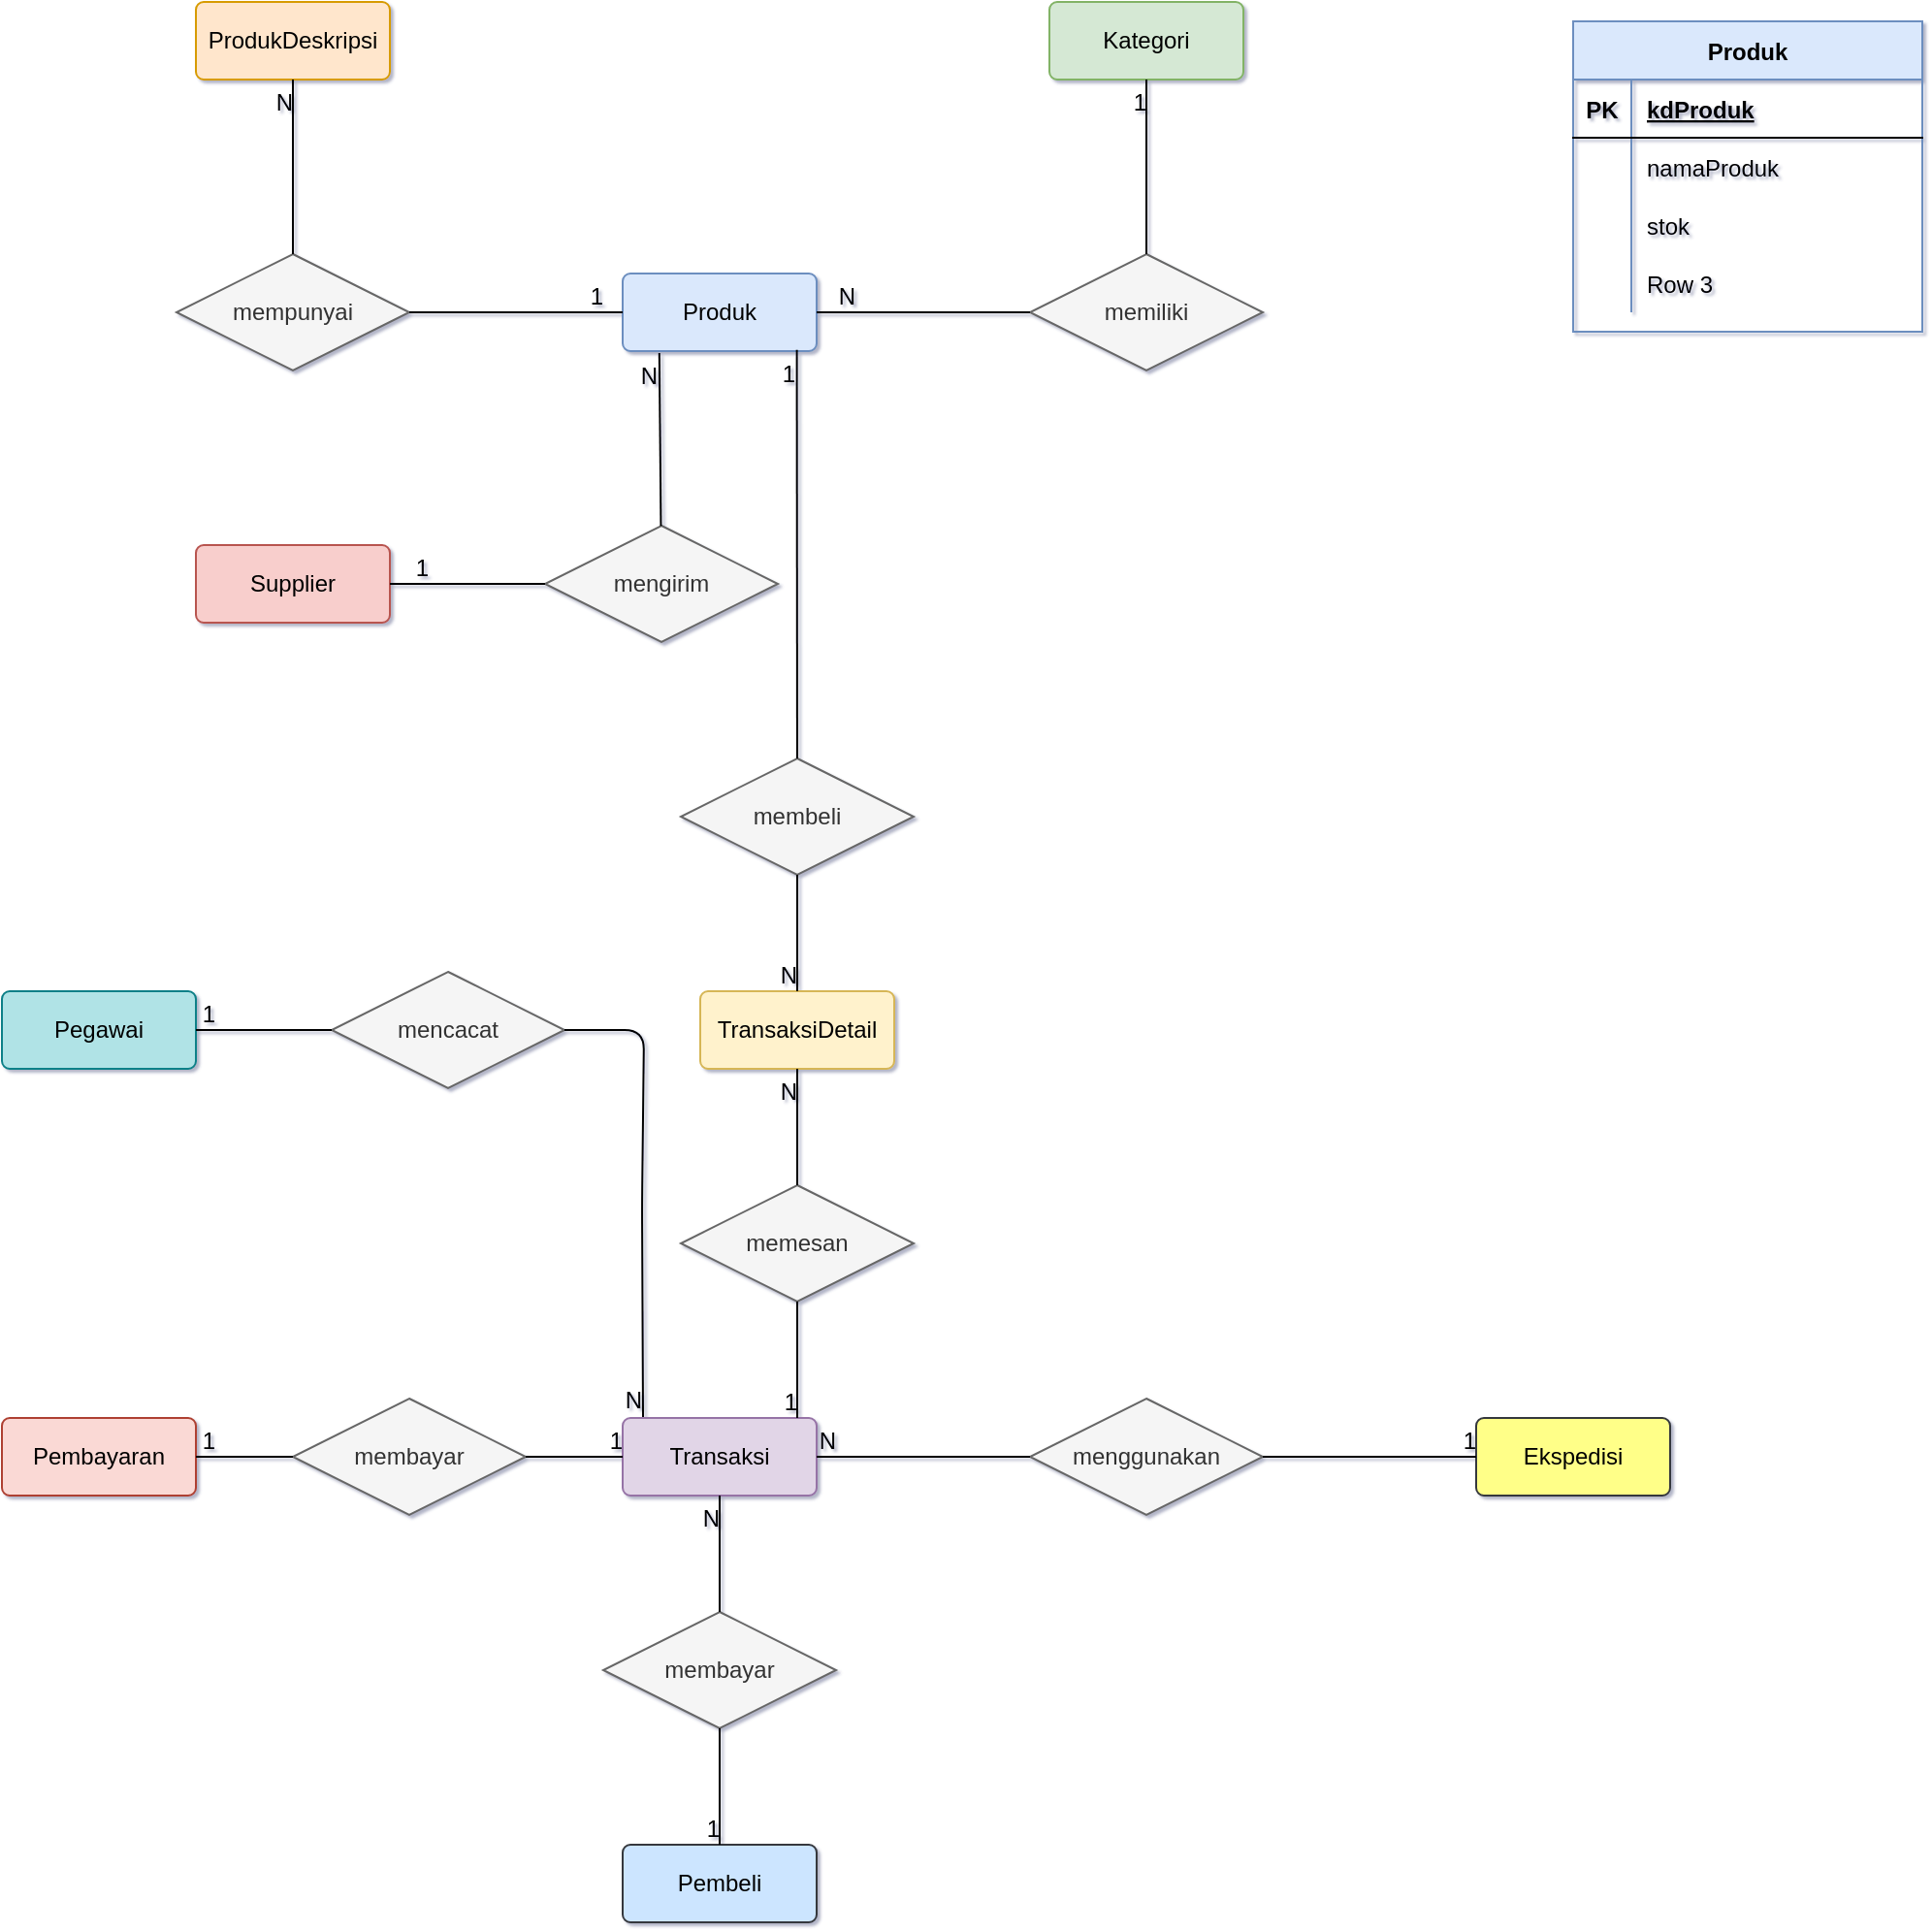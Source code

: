 <mxfile compressed="false" version="20.2.3" type="device">
  <diagram id="gSBCW-bHjOCSsjmVE0Es" name="Page-1">
    <mxGraphModel dx="272" dy="904" grid="1" gridSize="10" guides="1" tooltips="1" connect="1" arrows="1" fold="1" page="0" pageScale="1" pageWidth="850" pageHeight="1100" math="0" shadow="1">
      <root>
        <mxCell id="0" />
        <mxCell id="1" parent="0" />
        <mxCell id="umF9P-U2Hl-YI3VoDnQA-1" value="Produk" style="rounded=1;arcSize=10;whiteSpace=wrap;html=1;align=center;fillColor=#dae8fc;strokeColor=#6c8ebf;" vertex="1" parent="1">
          <mxGeometry x="350" y="40" width="100" height="40" as="geometry" />
        </mxCell>
        <mxCell id="umF9P-U2Hl-YI3VoDnQA-2" value="memiliki" style="shape=rhombus;perimeter=rhombusPerimeter;whiteSpace=wrap;html=1;align=center;fillColor=#f5f5f5;fontColor=#333333;strokeColor=#666666;" vertex="1" parent="1">
          <mxGeometry x="560" y="30" width="120" height="60" as="geometry" />
        </mxCell>
        <mxCell id="umF9P-U2Hl-YI3VoDnQA-3" value="" style="endArrow=none;html=1;rounded=1;" edge="1" parent="1" source="umF9P-U2Hl-YI3VoDnQA-2" target="umF9P-U2Hl-YI3VoDnQA-1">
          <mxGeometry relative="1" as="geometry">
            <mxPoint x="340" y="310" as="sourcePoint" />
            <mxPoint x="500" y="310" as="targetPoint" />
          </mxGeometry>
        </mxCell>
        <mxCell id="umF9P-U2Hl-YI3VoDnQA-4" value="N" style="resizable=0;html=1;align=right;verticalAlign=bottom;" connectable="0" vertex="1" parent="umF9P-U2Hl-YI3VoDnQA-3">
          <mxGeometry x="1" relative="1" as="geometry">
            <mxPoint x="20" as="offset" />
          </mxGeometry>
        </mxCell>
        <mxCell id="umF9P-U2Hl-YI3VoDnQA-5" value="Kategori" style="rounded=1;arcSize=10;whiteSpace=wrap;html=1;align=center;fillColor=#d5e8d4;strokeColor=#82b366;" vertex="1" parent="1">
          <mxGeometry x="570" y="-100" width="100" height="40" as="geometry" />
        </mxCell>
        <mxCell id="umF9P-U2Hl-YI3VoDnQA-6" value="" style="endArrow=none;html=1;rounded=1;" edge="1" parent="1" source="umF9P-U2Hl-YI3VoDnQA-2" target="umF9P-U2Hl-YI3VoDnQA-5">
          <mxGeometry relative="1" as="geometry">
            <mxPoint x="340" y="210" as="sourcePoint" />
            <mxPoint x="500" y="210" as="targetPoint" />
          </mxGeometry>
        </mxCell>
        <mxCell id="umF9P-U2Hl-YI3VoDnQA-7" value="1" style="resizable=0;html=1;align=right;verticalAlign=bottom;" connectable="0" vertex="1" parent="umF9P-U2Hl-YI3VoDnQA-6">
          <mxGeometry x="1" relative="1" as="geometry">
            <mxPoint y="20" as="offset" />
          </mxGeometry>
        </mxCell>
        <mxCell id="umF9P-U2Hl-YI3VoDnQA-8" value="ProdukDeskripsi" style="rounded=1;arcSize=10;whiteSpace=wrap;html=1;align=center;fillColor=#ffe6cc;strokeColor=#d79b00;" vertex="1" parent="1">
          <mxGeometry x="130" y="-100" width="100" height="40" as="geometry" />
        </mxCell>
        <mxCell id="umF9P-U2Hl-YI3VoDnQA-9" value="mempunyai" style="shape=rhombus;perimeter=rhombusPerimeter;whiteSpace=wrap;html=1;align=center;fillColor=#f5f5f5;fontColor=#333333;strokeColor=#666666;" vertex="1" parent="1">
          <mxGeometry x="120" y="30" width="120" height="60" as="geometry" />
        </mxCell>
        <mxCell id="umF9P-U2Hl-YI3VoDnQA-10" value="" style="endArrow=none;html=1;rounded=1;" edge="1" parent="1" source="umF9P-U2Hl-YI3VoDnQA-9" target="umF9P-U2Hl-YI3VoDnQA-1">
          <mxGeometry relative="1" as="geometry">
            <mxPoint x="340" y="210" as="sourcePoint" />
            <mxPoint x="500" y="210" as="targetPoint" />
          </mxGeometry>
        </mxCell>
        <mxCell id="umF9P-U2Hl-YI3VoDnQA-11" value="1" style="resizable=0;html=1;align=right;verticalAlign=bottom;" connectable="0" vertex="1" parent="umF9P-U2Hl-YI3VoDnQA-10">
          <mxGeometry x="1" relative="1" as="geometry">
            <mxPoint x="-10" as="offset" />
          </mxGeometry>
        </mxCell>
        <mxCell id="umF9P-U2Hl-YI3VoDnQA-12" value="" style="endArrow=none;html=1;rounded=1;" edge="1" parent="1" source="umF9P-U2Hl-YI3VoDnQA-9" target="umF9P-U2Hl-YI3VoDnQA-8">
          <mxGeometry relative="1" as="geometry">
            <mxPoint x="290" y="90" as="sourcePoint" />
            <mxPoint x="450" y="90" as="targetPoint" />
          </mxGeometry>
        </mxCell>
        <mxCell id="umF9P-U2Hl-YI3VoDnQA-13" value="N" style="resizable=0;html=1;align=right;verticalAlign=bottom;" connectable="0" vertex="1" parent="umF9P-U2Hl-YI3VoDnQA-12">
          <mxGeometry x="1" relative="1" as="geometry">
            <mxPoint y="20" as="offset" />
          </mxGeometry>
        </mxCell>
        <mxCell id="umF9P-U2Hl-YI3VoDnQA-14" value="Supplier" style="rounded=1;arcSize=10;whiteSpace=wrap;html=1;align=center;fillColor=#f8cecc;strokeColor=#b85450;" vertex="1" parent="1">
          <mxGeometry x="130" y="180" width="100" height="40" as="geometry" />
        </mxCell>
        <mxCell id="umF9P-U2Hl-YI3VoDnQA-15" value="mengirim" style="shape=rhombus;perimeter=rhombusPerimeter;whiteSpace=wrap;html=1;align=center;fillColor=#f5f5f5;fontColor=#333333;strokeColor=#666666;" vertex="1" parent="1">
          <mxGeometry x="310" y="170" width="120" height="60" as="geometry" />
        </mxCell>
        <mxCell id="umF9P-U2Hl-YI3VoDnQA-16" value="" style="endArrow=none;html=1;rounded=1;" edge="1" parent="1" source="umF9P-U2Hl-YI3VoDnQA-15" target="umF9P-U2Hl-YI3VoDnQA-14">
          <mxGeometry relative="1" as="geometry">
            <mxPoint x="290" y="90" as="sourcePoint" />
            <mxPoint x="450" y="90" as="targetPoint" />
          </mxGeometry>
        </mxCell>
        <mxCell id="umF9P-U2Hl-YI3VoDnQA-17" value="1" style="resizable=0;html=1;align=right;verticalAlign=bottom;" connectable="0" vertex="1" parent="umF9P-U2Hl-YI3VoDnQA-16">
          <mxGeometry x="1" relative="1" as="geometry">
            <mxPoint x="20" as="offset" />
          </mxGeometry>
        </mxCell>
        <mxCell id="umF9P-U2Hl-YI3VoDnQA-18" value="" style="endArrow=none;html=1;rounded=1;entryX=0.189;entryY=1.025;entryDx=0;entryDy=0;entryPerimeter=0;" edge="1" parent="1" source="umF9P-U2Hl-YI3VoDnQA-15" target="umF9P-U2Hl-YI3VoDnQA-1">
          <mxGeometry relative="1" as="geometry">
            <mxPoint x="260" y="20" as="sourcePoint" />
            <mxPoint x="370" y="100" as="targetPoint" />
          </mxGeometry>
        </mxCell>
        <mxCell id="umF9P-U2Hl-YI3VoDnQA-19" value="N" style="resizable=0;html=1;align=right;verticalAlign=bottom;" connectable="0" vertex="1" parent="umF9P-U2Hl-YI3VoDnQA-18">
          <mxGeometry x="1" relative="1" as="geometry">
            <mxPoint y="20" as="offset" />
          </mxGeometry>
        </mxCell>
        <mxCell id="umF9P-U2Hl-YI3VoDnQA-20" value="TransaksiDetail" style="rounded=1;arcSize=10;whiteSpace=wrap;html=1;align=center;fillColor=#fff2cc;strokeColor=#d6b656;" vertex="1" parent="1">
          <mxGeometry x="390" y="410" width="100" height="40" as="geometry" />
        </mxCell>
        <mxCell id="umF9P-U2Hl-YI3VoDnQA-21" value="membeli" style="shape=rhombus;perimeter=rhombusPerimeter;whiteSpace=wrap;html=1;align=center;fillColor=#f5f5f5;fontColor=#333333;strokeColor=#666666;" vertex="1" parent="1">
          <mxGeometry x="380" y="290" width="120" height="60" as="geometry" />
        </mxCell>
        <mxCell id="umF9P-U2Hl-YI3VoDnQA-22" value="" style="endArrow=none;html=1;rounded=1;entryX=0.898;entryY=0.985;entryDx=0;entryDy=0;entryPerimeter=0;" edge="1" parent="1" source="umF9P-U2Hl-YI3VoDnQA-21" target="umF9P-U2Hl-YI3VoDnQA-1">
          <mxGeometry relative="1" as="geometry">
            <mxPoint x="260" y="300" as="sourcePoint" />
            <mxPoint x="440" y="90" as="targetPoint" />
          </mxGeometry>
        </mxCell>
        <mxCell id="umF9P-U2Hl-YI3VoDnQA-23" value="1" style="resizable=0;html=1;align=right;verticalAlign=bottom;" connectable="0" vertex="1" parent="umF9P-U2Hl-YI3VoDnQA-22">
          <mxGeometry x="1" relative="1" as="geometry">
            <mxPoint y="21" as="offset" />
          </mxGeometry>
        </mxCell>
        <mxCell id="umF9P-U2Hl-YI3VoDnQA-24" value="" style="endArrow=none;html=1;rounded=1;" edge="1" parent="1" source="umF9P-U2Hl-YI3VoDnQA-21" target="umF9P-U2Hl-YI3VoDnQA-20">
          <mxGeometry relative="1" as="geometry">
            <mxPoint x="260" y="400" as="sourcePoint" />
            <mxPoint x="420" y="400" as="targetPoint" />
          </mxGeometry>
        </mxCell>
        <mxCell id="umF9P-U2Hl-YI3VoDnQA-25" value="N" style="resizable=0;html=1;align=right;verticalAlign=bottom;" connectable="0" vertex="1" parent="umF9P-U2Hl-YI3VoDnQA-24">
          <mxGeometry x="1" relative="1" as="geometry" />
        </mxCell>
        <mxCell id="umF9P-U2Hl-YI3VoDnQA-26" value="Transaksi" style="rounded=1;arcSize=10;whiteSpace=wrap;html=1;align=center;fillColor=#e1d5e7;strokeColor=#9673a6;" vertex="1" parent="1">
          <mxGeometry x="350" y="630" width="100" height="40" as="geometry" />
        </mxCell>
        <mxCell id="umF9P-U2Hl-YI3VoDnQA-27" value="memesan" style="shape=rhombus;perimeter=rhombusPerimeter;whiteSpace=wrap;html=1;align=center;fillColor=#f5f5f5;fontColor=#333333;strokeColor=#666666;" vertex="1" parent="1">
          <mxGeometry x="380" y="510" width="120" height="60" as="geometry" />
        </mxCell>
        <mxCell id="umF9P-U2Hl-YI3VoDnQA-28" value="" style="endArrow=none;html=1;rounded=1;" edge="1" parent="1" source="umF9P-U2Hl-YI3VoDnQA-27" target="umF9P-U2Hl-YI3VoDnQA-20">
          <mxGeometry relative="1" as="geometry">
            <mxPoint x="260" y="500" as="sourcePoint" />
            <mxPoint x="420" y="500" as="targetPoint" />
          </mxGeometry>
        </mxCell>
        <mxCell id="umF9P-U2Hl-YI3VoDnQA-29" value="N" style="resizable=0;html=1;align=right;verticalAlign=bottom;" connectable="0" vertex="1" parent="umF9P-U2Hl-YI3VoDnQA-28">
          <mxGeometry x="1" relative="1" as="geometry">
            <mxPoint y="20" as="offset" />
          </mxGeometry>
        </mxCell>
        <mxCell id="umF9P-U2Hl-YI3VoDnQA-30" value="" style="endArrow=none;html=1;rounded=1;entryX=0.9;entryY=0;entryDx=0;entryDy=0;entryPerimeter=0;" edge="1" parent="1" source="umF9P-U2Hl-YI3VoDnQA-27" target="umF9P-U2Hl-YI3VoDnQA-26">
          <mxGeometry relative="1" as="geometry">
            <mxPoint x="260" y="500" as="sourcePoint" />
            <mxPoint x="420" y="500" as="targetPoint" />
          </mxGeometry>
        </mxCell>
        <mxCell id="umF9P-U2Hl-YI3VoDnQA-31" value="1" style="resizable=0;html=1;align=right;verticalAlign=bottom;" connectable="0" vertex="1" parent="umF9P-U2Hl-YI3VoDnQA-30">
          <mxGeometry x="1" relative="1" as="geometry">
            <mxPoint as="offset" />
          </mxGeometry>
        </mxCell>
        <mxCell id="umF9P-U2Hl-YI3VoDnQA-32" value="Pegawai" style="rounded=1;arcSize=10;whiteSpace=wrap;html=1;align=center;fillColor=#b0e3e6;strokeColor=#0e8088;" vertex="1" parent="1">
          <mxGeometry x="30" y="410" width="100" height="40" as="geometry" />
        </mxCell>
        <mxCell id="umF9P-U2Hl-YI3VoDnQA-33" value="mencacat" style="shape=rhombus;perimeter=rhombusPerimeter;whiteSpace=wrap;html=1;align=center;fillColor=#f5f5f5;fontColor=#333333;strokeColor=#666666;" vertex="1" parent="1">
          <mxGeometry x="200" y="400" width="120" height="60" as="geometry" />
        </mxCell>
        <mxCell id="umF9P-U2Hl-YI3VoDnQA-36" value="" style="endArrow=none;html=1;rounded=1;" edge="1" parent="1" source="umF9P-U2Hl-YI3VoDnQA-33" target="umF9P-U2Hl-YI3VoDnQA-32">
          <mxGeometry relative="1" as="geometry">
            <mxPoint x="260" y="500" as="sourcePoint" />
            <mxPoint x="420" y="500" as="targetPoint" />
          </mxGeometry>
        </mxCell>
        <mxCell id="umF9P-U2Hl-YI3VoDnQA-37" value="1" style="resizable=0;html=1;align=right;verticalAlign=bottom;" connectable="0" vertex="1" parent="umF9P-U2Hl-YI3VoDnQA-36">
          <mxGeometry x="1" relative="1" as="geometry">
            <mxPoint x="10" as="offset" />
          </mxGeometry>
        </mxCell>
        <mxCell id="umF9P-U2Hl-YI3VoDnQA-38" value="" style="endArrow=none;html=1;rounded=1;entryX=0.105;entryY=-0.013;entryDx=0;entryDy=0;entryPerimeter=0;" edge="1" parent="1" source="umF9P-U2Hl-YI3VoDnQA-33" target="umF9P-U2Hl-YI3VoDnQA-26">
          <mxGeometry relative="1" as="geometry">
            <mxPoint x="260" y="650" as="sourcePoint" />
            <mxPoint x="370" y="650" as="targetPoint" />
            <Array as="points">
              <mxPoint x="361" y="430" />
              <mxPoint x="360" y="520" />
            </Array>
          </mxGeometry>
        </mxCell>
        <mxCell id="umF9P-U2Hl-YI3VoDnQA-39" value="N" style="resizable=0;html=1;align=right;verticalAlign=bottom;" connectable="0" vertex="1" parent="umF9P-U2Hl-YI3VoDnQA-38">
          <mxGeometry x="1" relative="1" as="geometry" />
        </mxCell>
        <mxCell id="umF9P-U2Hl-YI3VoDnQA-40" value="Pembayaran" style="rounded=1;arcSize=10;whiteSpace=wrap;html=1;align=center;fillColor=#fad9d5;strokeColor=#ae4132;" vertex="1" parent="1">
          <mxGeometry x="30" y="630" width="100" height="40" as="geometry" />
        </mxCell>
        <mxCell id="umF9P-U2Hl-YI3VoDnQA-41" value="membayar" style="shape=rhombus;perimeter=rhombusPerimeter;whiteSpace=wrap;html=1;align=center;fillColor=#f5f5f5;fontColor=#333333;strokeColor=#666666;" vertex="1" parent="1">
          <mxGeometry x="180" y="620" width="120" height="60" as="geometry" />
        </mxCell>
        <mxCell id="umF9P-U2Hl-YI3VoDnQA-42" value="" style="endArrow=none;html=1;rounded=0;" edge="1" parent="1" source="umF9P-U2Hl-YI3VoDnQA-41" target="umF9P-U2Hl-YI3VoDnQA-26">
          <mxGeometry relative="1" as="geometry">
            <mxPoint x="270" y="420" as="sourcePoint" />
            <mxPoint x="430" y="420" as="targetPoint" />
          </mxGeometry>
        </mxCell>
        <mxCell id="umF9P-U2Hl-YI3VoDnQA-43" value="1" style="resizable=0;html=1;align=right;verticalAlign=bottom;" connectable="0" vertex="1" parent="umF9P-U2Hl-YI3VoDnQA-42">
          <mxGeometry x="1" relative="1" as="geometry" />
        </mxCell>
        <mxCell id="umF9P-U2Hl-YI3VoDnQA-44" value="" style="endArrow=none;html=1;rounded=0;" edge="1" parent="1" source="umF9P-U2Hl-YI3VoDnQA-41" target="umF9P-U2Hl-YI3VoDnQA-40">
          <mxGeometry relative="1" as="geometry">
            <mxPoint x="270" y="420" as="sourcePoint" />
            <mxPoint x="430" y="420" as="targetPoint" />
          </mxGeometry>
        </mxCell>
        <mxCell id="umF9P-U2Hl-YI3VoDnQA-45" value="1" style="resizable=0;html=1;align=right;verticalAlign=bottom;" connectable="0" vertex="1" parent="umF9P-U2Hl-YI3VoDnQA-44">
          <mxGeometry x="1" relative="1" as="geometry">
            <mxPoint x="10" as="offset" />
          </mxGeometry>
        </mxCell>
        <mxCell id="umF9P-U2Hl-YI3VoDnQA-46" value="Ekspedisi" style="rounded=1;arcSize=10;whiteSpace=wrap;html=1;align=center;fillColor=#ffff88;strokeColor=#36393d;" vertex="1" parent="1">
          <mxGeometry x="790" y="630" width="100" height="40" as="geometry" />
        </mxCell>
        <mxCell id="umF9P-U2Hl-YI3VoDnQA-47" value="menggunakan" style="shape=rhombus;perimeter=rhombusPerimeter;whiteSpace=wrap;html=1;align=center;fillColor=#f5f5f5;fontColor=#333333;strokeColor=#666666;" vertex="1" parent="1">
          <mxGeometry x="560" y="620" width="120" height="60" as="geometry" />
        </mxCell>
        <mxCell id="umF9P-U2Hl-YI3VoDnQA-48" value="" style="endArrow=none;html=1;rounded=0;" edge="1" parent="1" source="umF9P-U2Hl-YI3VoDnQA-47" target="umF9P-U2Hl-YI3VoDnQA-26">
          <mxGeometry relative="1" as="geometry">
            <mxPoint x="340" y="540" as="sourcePoint" />
            <mxPoint x="500" y="540" as="targetPoint" />
          </mxGeometry>
        </mxCell>
        <mxCell id="umF9P-U2Hl-YI3VoDnQA-49" value="N" style="resizable=0;html=1;align=right;verticalAlign=bottom;" connectable="0" vertex="1" parent="umF9P-U2Hl-YI3VoDnQA-48">
          <mxGeometry x="1" relative="1" as="geometry">
            <mxPoint x="10" as="offset" />
          </mxGeometry>
        </mxCell>
        <mxCell id="umF9P-U2Hl-YI3VoDnQA-50" value="" style="endArrow=none;html=1;rounded=0;" edge="1" parent="1" source="umF9P-U2Hl-YI3VoDnQA-47" target="umF9P-U2Hl-YI3VoDnQA-46">
          <mxGeometry relative="1" as="geometry">
            <mxPoint x="650" y="540" as="sourcePoint" />
            <mxPoint x="810" y="540" as="targetPoint" />
          </mxGeometry>
        </mxCell>
        <mxCell id="umF9P-U2Hl-YI3VoDnQA-51" value="1" style="resizable=0;html=1;align=right;verticalAlign=bottom;" connectable="0" vertex="1" parent="umF9P-U2Hl-YI3VoDnQA-50">
          <mxGeometry x="1" relative="1" as="geometry">
            <mxPoint as="offset" />
          </mxGeometry>
        </mxCell>
        <mxCell id="umF9P-U2Hl-YI3VoDnQA-52" value="membayar" style="shape=rhombus;perimeter=rhombusPerimeter;whiteSpace=wrap;html=1;align=center;fillColor=#f5f5f5;fontColor=#333333;strokeColor=#666666;" vertex="1" parent="1">
          <mxGeometry x="340" y="730" width="120" height="60" as="geometry" />
        </mxCell>
        <mxCell id="umF9P-U2Hl-YI3VoDnQA-53" value="" style="endArrow=none;html=1;rounded=0;" edge="1" parent="1" source="umF9P-U2Hl-YI3VoDnQA-52" target="umF9P-U2Hl-YI3VoDnQA-26">
          <mxGeometry relative="1" as="geometry">
            <mxPoint x="410" y="570" as="sourcePoint" />
            <mxPoint x="570" y="570" as="targetPoint" />
          </mxGeometry>
        </mxCell>
        <mxCell id="umF9P-U2Hl-YI3VoDnQA-54" value="N" style="resizable=0;html=1;align=right;verticalAlign=bottom;" connectable="0" vertex="1" parent="umF9P-U2Hl-YI3VoDnQA-53">
          <mxGeometry x="1" relative="1" as="geometry">
            <mxPoint y="20" as="offset" />
          </mxGeometry>
        </mxCell>
        <mxCell id="umF9P-U2Hl-YI3VoDnQA-55" value="Pembeli" style="rounded=1;arcSize=10;whiteSpace=wrap;html=1;align=center;fillColor=#cce5ff;strokeColor=#36393d;" vertex="1" parent="1">
          <mxGeometry x="350" y="850" width="100" height="40" as="geometry" />
        </mxCell>
        <mxCell id="umF9P-U2Hl-YI3VoDnQA-56" value="" style="endArrow=none;html=1;rounded=0;" edge="1" parent="1" source="umF9P-U2Hl-YI3VoDnQA-52" target="umF9P-U2Hl-YI3VoDnQA-55">
          <mxGeometry relative="1" as="geometry">
            <mxPoint x="410" y="780" as="sourcePoint" />
            <mxPoint x="570" y="780" as="targetPoint" />
          </mxGeometry>
        </mxCell>
        <mxCell id="umF9P-U2Hl-YI3VoDnQA-57" value="1" style="resizable=0;html=1;align=right;verticalAlign=bottom;" connectable="0" vertex="1" parent="umF9P-U2Hl-YI3VoDnQA-56">
          <mxGeometry x="1" relative="1" as="geometry" />
        </mxCell>
        <mxCell id="umF9P-U2Hl-YI3VoDnQA-58" value="Produk" style="shape=table;startSize=30;container=1;collapsible=1;childLayout=tableLayout;fixedRows=1;rowLines=0;fontStyle=1;align=center;resizeLast=1;fillColor=#dae8fc;strokeColor=#6c8ebf;" vertex="1" parent="1">
          <mxGeometry x="840" y="-90" width="180" height="160" as="geometry" />
        </mxCell>
        <mxCell id="umF9P-U2Hl-YI3VoDnQA-59" value="" style="shape=tableRow;horizontal=0;startSize=0;swimlaneHead=0;swimlaneBody=0;fillColor=none;collapsible=0;dropTarget=0;points=[[0,0.5],[1,0.5]];portConstraint=eastwest;top=0;left=0;right=0;bottom=1;" vertex="1" parent="umF9P-U2Hl-YI3VoDnQA-58">
          <mxGeometry y="30" width="180" height="30" as="geometry" />
        </mxCell>
        <mxCell id="umF9P-U2Hl-YI3VoDnQA-60" value="PK" style="shape=partialRectangle;connectable=0;fillColor=none;top=0;left=0;bottom=0;right=0;fontStyle=1;overflow=hidden;" vertex="1" parent="umF9P-U2Hl-YI3VoDnQA-59">
          <mxGeometry width="30" height="30" as="geometry">
            <mxRectangle width="30" height="30" as="alternateBounds" />
          </mxGeometry>
        </mxCell>
        <mxCell id="umF9P-U2Hl-YI3VoDnQA-61" value="kdProduk" style="shape=partialRectangle;connectable=0;fillColor=none;top=0;left=0;bottom=0;right=0;align=left;spacingLeft=6;fontStyle=5;overflow=hidden;" vertex="1" parent="umF9P-U2Hl-YI3VoDnQA-59">
          <mxGeometry x="30" width="150" height="30" as="geometry">
            <mxRectangle width="150" height="30" as="alternateBounds" />
          </mxGeometry>
        </mxCell>
        <mxCell id="umF9P-U2Hl-YI3VoDnQA-62" value="" style="shape=tableRow;horizontal=0;startSize=0;swimlaneHead=0;swimlaneBody=0;fillColor=none;collapsible=0;dropTarget=0;points=[[0,0.5],[1,0.5]];portConstraint=eastwest;top=0;left=0;right=0;bottom=0;" vertex="1" parent="umF9P-U2Hl-YI3VoDnQA-58">
          <mxGeometry y="60" width="180" height="30" as="geometry" />
        </mxCell>
        <mxCell id="umF9P-U2Hl-YI3VoDnQA-63" value="" style="shape=partialRectangle;connectable=0;fillColor=none;top=0;left=0;bottom=0;right=0;editable=1;overflow=hidden;" vertex="1" parent="umF9P-U2Hl-YI3VoDnQA-62">
          <mxGeometry width="30" height="30" as="geometry">
            <mxRectangle width="30" height="30" as="alternateBounds" />
          </mxGeometry>
        </mxCell>
        <mxCell id="umF9P-U2Hl-YI3VoDnQA-64" value="namaProduk" style="shape=partialRectangle;connectable=0;fillColor=none;top=0;left=0;bottom=0;right=0;align=left;spacingLeft=6;overflow=hidden;" vertex="1" parent="umF9P-U2Hl-YI3VoDnQA-62">
          <mxGeometry x="30" width="150" height="30" as="geometry">
            <mxRectangle width="150" height="30" as="alternateBounds" />
          </mxGeometry>
        </mxCell>
        <mxCell id="umF9P-U2Hl-YI3VoDnQA-65" value="" style="shape=tableRow;horizontal=0;startSize=0;swimlaneHead=0;swimlaneBody=0;fillColor=none;collapsible=0;dropTarget=0;points=[[0,0.5],[1,0.5]];portConstraint=eastwest;top=0;left=0;right=0;bottom=0;" vertex="1" parent="umF9P-U2Hl-YI3VoDnQA-58">
          <mxGeometry y="90" width="180" height="30" as="geometry" />
        </mxCell>
        <mxCell id="umF9P-U2Hl-YI3VoDnQA-66" value="" style="shape=partialRectangle;connectable=0;fillColor=none;top=0;left=0;bottom=0;right=0;editable=1;overflow=hidden;" vertex="1" parent="umF9P-U2Hl-YI3VoDnQA-65">
          <mxGeometry width="30" height="30" as="geometry">
            <mxRectangle width="30" height="30" as="alternateBounds" />
          </mxGeometry>
        </mxCell>
        <mxCell id="umF9P-U2Hl-YI3VoDnQA-67" value="stok" style="shape=partialRectangle;connectable=0;fillColor=none;top=0;left=0;bottom=0;right=0;align=left;spacingLeft=6;overflow=hidden;" vertex="1" parent="umF9P-U2Hl-YI3VoDnQA-65">
          <mxGeometry x="30" width="150" height="30" as="geometry">
            <mxRectangle width="150" height="30" as="alternateBounds" />
          </mxGeometry>
        </mxCell>
        <mxCell id="umF9P-U2Hl-YI3VoDnQA-68" value="" style="shape=tableRow;horizontal=0;startSize=0;swimlaneHead=0;swimlaneBody=0;fillColor=none;collapsible=0;dropTarget=0;points=[[0,0.5],[1,0.5]];portConstraint=eastwest;top=0;left=0;right=0;bottom=0;" vertex="1" parent="umF9P-U2Hl-YI3VoDnQA-58">
          <mxGeometry y="120" width="180" height="30" as="geometry" />
        </mxCell>
        <mxCell id="umF9P-U2Hl-YI3VoDnQA-69" value="" style="shape=partialRectangle;connectable=0;fillColor=none;top=0;left=0;bottom=0;right=0;editable=1;overflow=hidden;" vertex="1" parent="umF9P-U2Hl-YI3VoDnQA-68">
          <mxGeometry width="30" height="30" as="geometry">
            <mxRectangle width="30" height="30" as="alternateBounds" />
          </mxGeometry>
        </mxCell>
        <mxCell id="umF9P-U2Hl-YI3VoDnQA-70" value="Row 3" style="shape=partialRectangle;connectable=0;fillColor=none;top=0;left=0;bottom=0;right=0;align=left;spacingLeft=6;overflow=hidden;" vertex="1" parent="umF9P-U2Hl-YI3VoDnQA-68">
          <mxGeometry x="30" width="150" height="30" as="geometry">
            <mxRectangle width="150" height="30" as="alternateBounds" />
          </mxGeometry>
        </mxCell>
      </root>
    </mxGraphModel>
  </diagram>
</mxfile>
